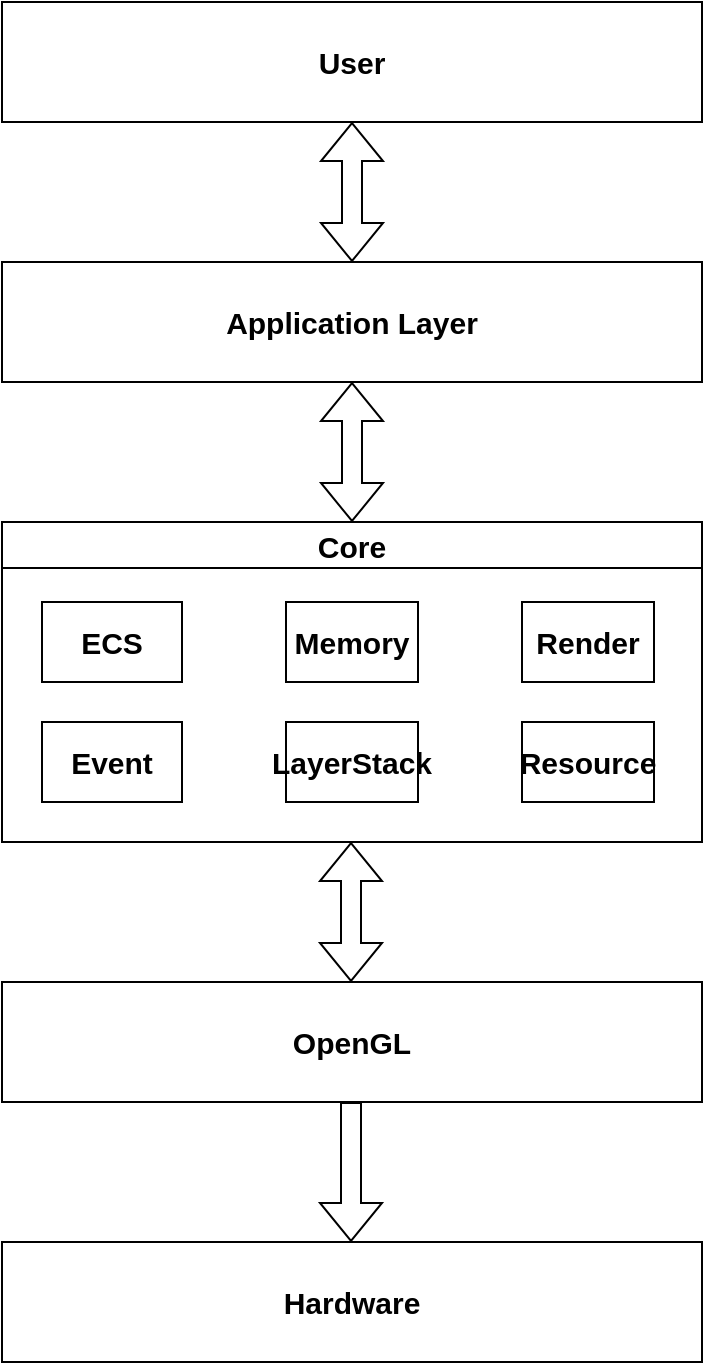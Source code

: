 <mxfile version="21.2.8" type="device">
  <diagram id="C5RBs43oDa-KdzZeNtuy" name="Page-1">
    <mxGraphModel dx="1102" dy="655" grid="1" gridSize="10" guides="1" tooltips="1" connect="1" arrows="1" fold="1" page="1" pageScale="1" pageWidth="827" pageHeight="1169" math="0" shadow="0">
      <root>
        <mxCell id="WIyWlLk6GJQsqaUBKTNV-0" />
        <mxCell id="WIyWlLk6GJQsqaUBKTNV-1" parent="WIyWlLk6GJQsqaUBKTNV-0" />
        <mxCell id="KAGr3pjLhwWVL1lOmKCW-0" value="Application Layer" style="rounded=0;whiteSpace=wrap;html=1;fontSize=15;fontStyle=1" vertex="1" parent="WIyWlLk6GJQsqaUBKTNV-1">
          <mxGeometry x="260" y="160" width="350" height="60" as="geometry" />
        </mxCell>
        <mxCell id="KAGr3pjLhwWVL1lOmKCW-2" value="Core" style="swimlane;whiteSpace=wrap;html=1;fontSize=15;fontStyle=1" vertex="1" parent="WIyWlLk6GJQsqaUBKTNV-1">
          <mxGeometry x="260" y="290" width="350" height="160" as="geometry" />
        </mxCell>
        <mxCell id="KAGr3pjLhwWVL1lOmKCW-3" value="ECS" style="rounded=0;whiteSpace=wrap;html=1;fontSize=15;fontStyle=1" vertex="1" parent="KAGr3pjLhwWVL1lOmKCW-2">
          <mxGeometry x="20" y="40" width="70" height="40" as="geometry" />
        </mxCell>
        <mxCell id="KAGr3pjLhwWVL1lOmKCW-4" value="Memory" style="rounded=0;whiteSpace=wrap;html=1;fontSize=15;fontStyle=1" vertex="1" parent="KAGr3pjLhwWVL1lOmKCW-2">
          <mxGeometry x="142" y="40" width="66" height="40" as="geometry" />
        </mxCell>
        <mxCell id="KAGr3pjLhwWVL1lOmKCW-5" value="Render" style="rounded=0;whiteSpace=wrap;html=1;fontSize=15;fontStyle=1" vertex="1" parent="KAGr3pjLhwWVL1lOmKCW-2">
          <mxGeometry x="260" y="40" width="66" height="40" as="geometry" />
        </mxCell>
        <mxCell id="KAGr3pjLhwWVL1lOmKCW-6" value="Event" style="rounded=0;whiteSpace=wrap;html=1;fontSize=15;fontStyle=1" vertex="1" parent="KAGr3pjLhwWVL1lOmKCW-2">
          <mxGeometry x="20" y="100" width="70" height="40" as="geometry" />
        </mxCell>
        <mxCell id="KAGr3pjLhwWVL1lOmKCW-7" value="LayerStack" style="rounded=0;whiteSpace=wrap;html=1;fontSize=15;fontStyle=1" vertex="1" parent="KAGr3pjLhwWVL1lOmKCW-2">
          <mxGeometry x="142" y="100" width="66" height="40" as="geometry" />
        </mxCell>
        <mxCell id="KAGr3pjLhwWVL1lOmKCW-9" value="Resource" style="rounded=0;whiteSpace=wrap;html=1;fontSize=15;fontStyle=1" vertex="1" parent="KAGr3pjLhwWVL1lOmKCW-2">
          <mxGeometry x="260" y="100" width="66" height="40" as="geometry" />
        </mxCell>
        <mxCell id="KAGr3pjLhwWVL1lOmKCW-10" value="" style="shape=flexArrow;endArrow=classic;startArrow=classic;html=1;rounded=0;entryX=0.5;entryY=1;entryDx=0;entryDy=0;exitX=0.5;exitY=0;exitDx=0;exitDy=0;fontSize=15;fontStyle=1" edge="1" parent="WIyWlLk6GJQsqaUBKTNV-1" source="KAGr3pjLhwWVL1lOmKCW-2" target="KAGr3pjLhwWVL1lOmKCW-0">
          <mxGeometry width="100" height="100" relative="1" as="geometry">
            <mxPoint x="348" y="290" as="sourcePoint" />
            <mxPoint x="490" y="310" as="targetPoint" />
          </mxGeometry>
        </mxCell>
        <mxCell id="KAGr3pjLhwWVL1lOmKCW-11" value="User" style="rounded=0;whiteSpace=wrap;html=1;fontSize=15;fontStyle=1" vertex="1" parent="WIyWlLk6GJQsqaUBKTNV-1">
          <mxGeometry x="260" y="30" width="350" height="60" as="geometry" />
        </mxCell>
        <mxCell id="KAGr3pjLhwWVL1lOmKCW-13" value="OpenGL" style="rounded=0;whiteSpace=wrap;html=1;fontSize=15;fontStyle=1" vertex="1" parent="WIyWlLk6GJQsqaUBKTNV-1">
          <mxGeometry x="260" y="520" width="350" height="60" as="geometry" />
        </mxCell>
        <mxCell id="KAGr3pjLhwWVL1lOmKCW-14" value="Hardware" style="rounded=0;whiteSpace=wrap;html=1;fontSize=15;fontStyle=1" vertex="1" parent="WIyWlLk6GJQsqaUBKTNV-1">
          <mxGeometry x="260" y="650" width="350" height="60" as="geometry" />
        </mxCell>
        <mxCell id="KAGr3pjLhwWVL1lOmKCW-17" value="" style="shape=flexArrow;endArrow=classic;startArrow=classic;html=1;rounded=0;entryX=0.5;entryY=1;entryDx=0;entryDy=0;exitX=0.5;exitY=0;exitDx=0;exitDy=0;fontSize=15;fontStyle=1" edge="1" parent="WIyWlLk6GJQsqaUBKTNV-1">
          <mxGeometry width="100" height="100" relative="1" as="geometry">
            <mxPoint x="434.5" y="520" as="sourcePoint" />
            <mxPoint x="434.5" y="450" as="targetPoint" />
          </mxGeometry>
        </mxCell>
        <mxCell id="KAGr3pjLhwWVL1lOmKCW-18" value="" style="shape=flexArrow;endArrow=none;startArrow=classic;html=1;rounded=0;entryX=0.5;entryY=1;entryDx=0;entryDy=0;exitX=0.5;exitY=0;exitDx=0;exitDy=0;fontSize=15;fontStyle=1;endFill=0;" edge="1" parent="WIyWlLk6GJQsqaUBKTNV-1">
          <mxGeometry width="100" height="100" relative="1" as="geometry">
            <mxPoint x="434.5" y="650" as="sourcePoint" />
            <mxPoint x="434.5" y="580" as="targetPoint" />
          </mxGeometry>
        </mxCell>
        <mxCell id="KAGr3pjLhwWVL1lOmKCW-19" value="" style="shape=flexArrow;endArrow=classic;startArrow=classic;html=1;rounded=0;entryX=0.5;entryY=1;entryDx=0;entryDy=0;fontSize=15;fontStyle=1" edge="1" parent="WIyWlLk6GJQsqaUBKTNV-1" target="KAGr3pjLhwWVL1lOmKCW-11">
          <mxGeometry width="100" height="100" relative="1" as="geometry">
            <mxPoint x="435" y="160" as="sourcePoint" />
            <mxPoint x="445" y="230" as="targetPoint" />
          </mxGeometry>
        </mxCell>
      </root>
    </mxGraphModel>
  </diagram>
</mxfile>
